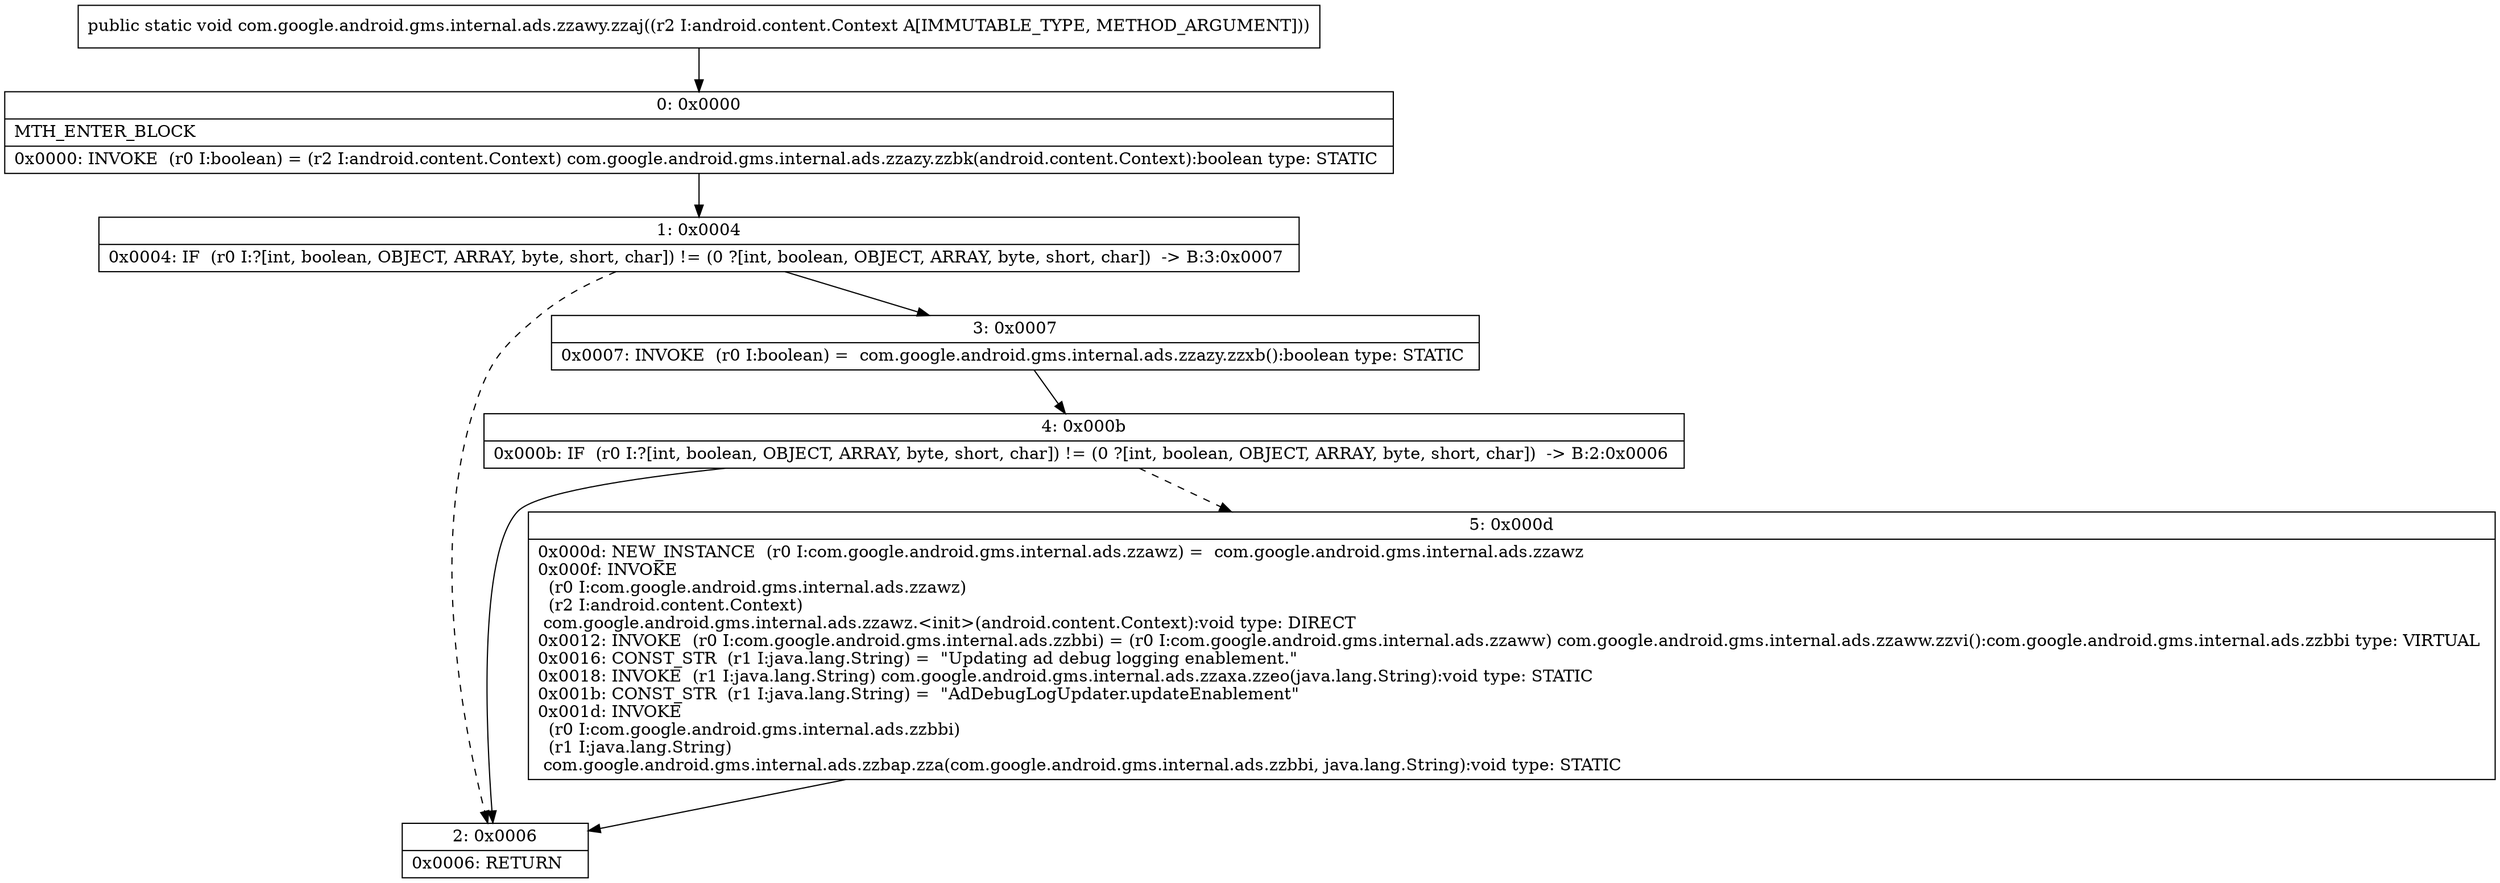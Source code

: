 digraph "CFG forcom.google.android.gms.internal.ads.zzawy.zzaj(Landroid\/content\/Context;)V" {
Node_0 [shape=record,label="{0\:\ 0x0000|MTH_ENTER_BLOCK\l|0x0000: INVOKE  (r0 I:boolean) = (r2 I:android.content.Context) com.google.android.gms.internal.ads.zzazy.zzbk(android.content.Context):boolean type: STATIC \l}"];
Node_1 [shape=record,label="{1\:\ 0x0004|0x0004: IF  (r0 I:?[int, boolean, OBJECT, ARRAY, byte, short, char]) != (0 ?[int, boolean, OBJECT, ARRAY, byte, short, char])  \-\> B:3:0x0007 \l}"];
Node_2 [shape=record,label="{2\:\ 0x0006|0x0006: RETURN   \l}"];
Node_3 [shape=record,label="{3\:\ 0x0007|0x0007: INVOKE  (r0 I:boolean) =  com.google.android.gms.internal.ads.zzazy.zzxb():boolean type: STATIC \l}"];
Node_4 [shape=record,label="{4\:\ 0x000b|0x000b: IF  (r0 I:?[int, boolean, OBJECT, ARRAY, byte, short, char]) != (0 ?[int, boolean, OBJECT, ARRAY, byte, short, char])  \-\> B:2:0x0006 \l}"];
Node_5 [shape=record,label="{5\:\ 0x000d|0x000d: NEW_INSTANCE  (r0 I:com.google.android.gms.internal.ads.zzawz) =  com.google.android.gms.internal.ads.zzawz \l0x000f: INVOKE  \l  (r0 I:com.google.android.gms.internal.ads.zzawz)\l  (r2 I:android.content.Context)\l com.google.android.gms.internal.ads.zzawz.\<init\>(android.content.Context):void type: DIRECT \l0x0012: INVOKE  (r0 I:com.google.android.gms.internal.ads.zzbbi) = (r0 I:com.google.android.gms.internal.ads.zzaww) com.google.android.gms.internal.ads.zzaww.zzvi():com.google.android.gms.internal.ads.zzbbi type: VIRTUAL \l0x0016: CONST_STR  (r1 I:java.lang.String) =  \"Updating ad debug logging enablement.\" \l0x0018: INVOKE  (r1 I:java.lang.String) com.google.android.gms.internal.ads.zzaxa.zzeo(java.lang.String):void type: STATIC \l0x001b: CONST_STR  (r1 I:java.lang.String) =  \"AdDebugLogUpdater.updateEnablement\" \l0x001d: INVOKE  \l  (r0 I:com.google.android.gms.internal.ads.zzbbi)\l  (r1 I:java.lang.String)\l com.google.android.gms.internal.ads.zzbap.zza(com.google.android.gms.internal.ads.zzbbi, java.lang.String):void type: STATIC \l}"];
MethodNode[shape=record,label="{public static void com.google.android.gms.internal.ads.zzawy.zzaj((r2 I:android.content.Context A[IMMUTABLE_TYPE, METHOD_ARGUMENT])) }"];
MethodNode -> Node_0;
Node_0 -> Node_1;
Node_1 -> Node_2[style=dashed];
Node_1 -> Node_3;
Node_3 -> Node_4;
Node_4 -> Node_2;
Node_4 -> Node_5[style=dashed];
Node_5 -> Node_2;
}

